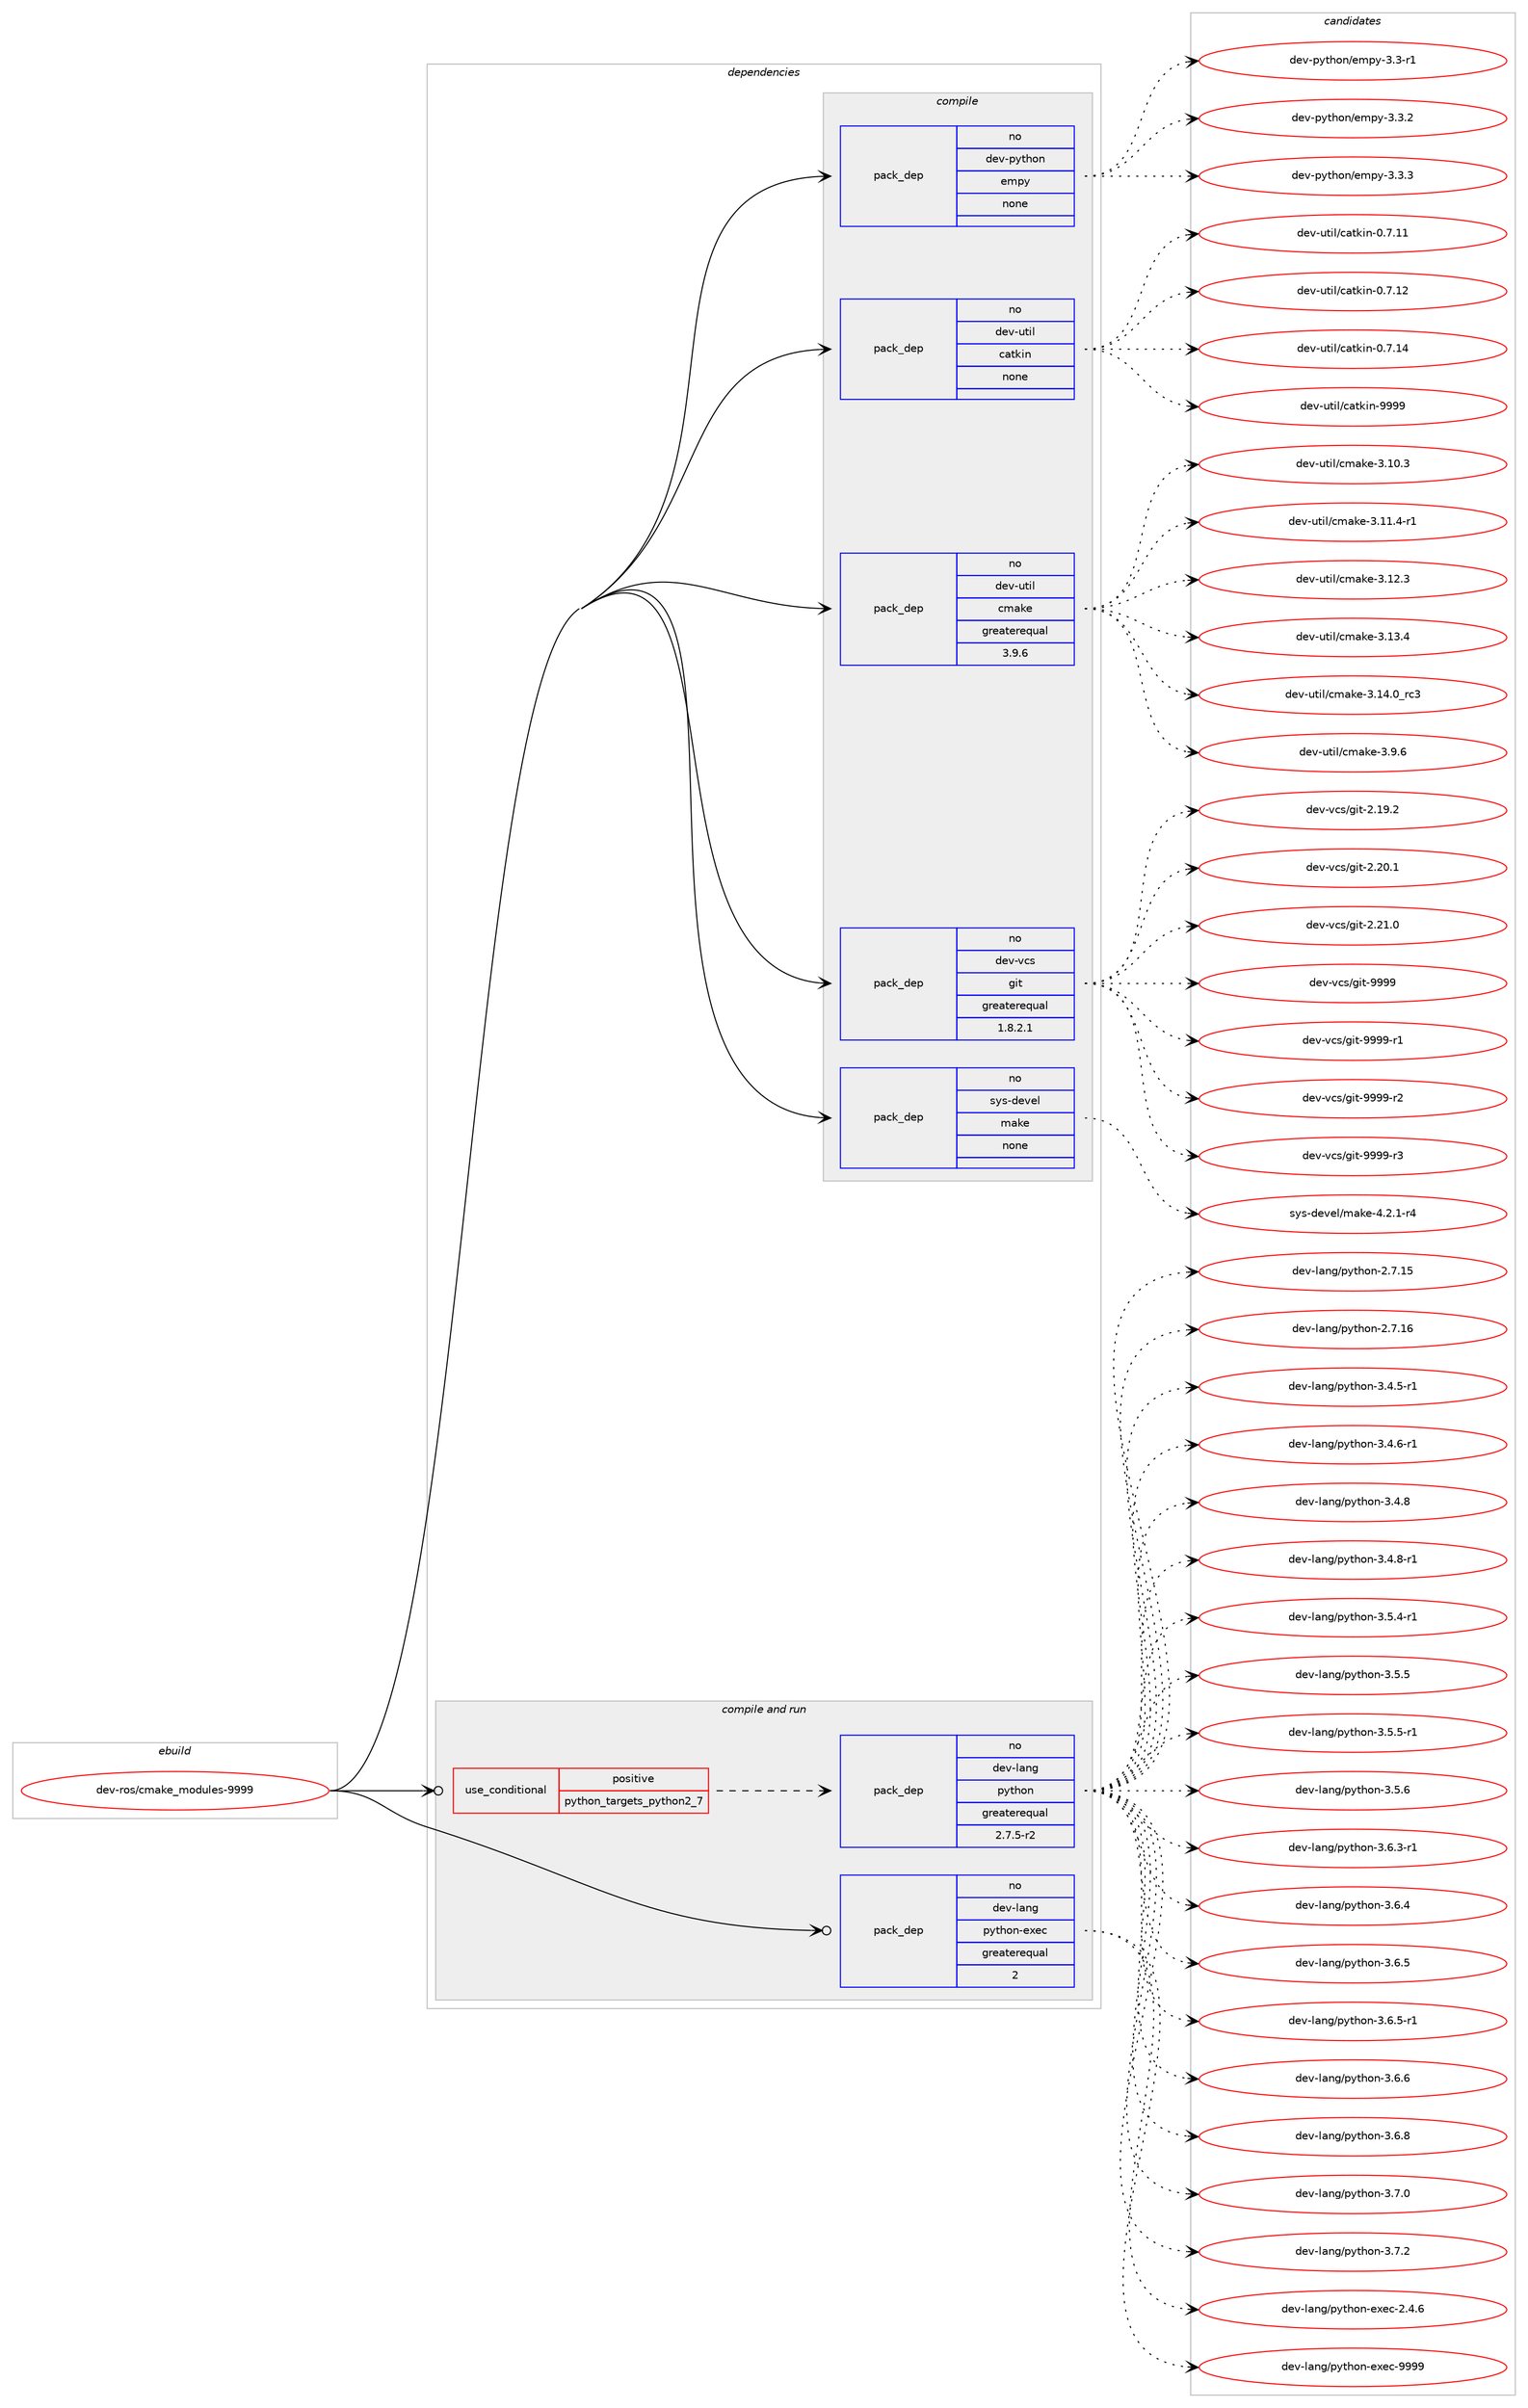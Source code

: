digraph prolog {

# *************
# Graph options
# *************

newrank=true;
concentrate=true;
compound=true;
graph [rankdir=LR,fontname=Helvetica,fontsize=10,ranksep=1.5];#, ranksep=2.5, nodesep=0.2];
edge  [arrowhead=vee];
node  [fontname=Helvetica,fontsize=10];

# **********
# The ebuild
# **********

subgraph cluster_leftcol {
color=gray;
rank=same;
label=<<i>ebuild</i>>;
id [label="dev-ros/cmake_modules-9999", color=red, width=4, href="../dev-ros/cmake_modules-9999.svg"];
}

# ****************
# The dependencies
# ****************

subgraph cluster_midcol {
color=gray;
label=<<i>dependencies</i>>;
subgraph cluster_compile {
fillcolor="#eeeeee";
style=filled;
label=<<i>compile</i>>;
subgraph pack1041677 {
dependency1453134 [label=<<TABLE BORDER="0" CELLBORDER="1" CELLSPACING="0" CELLPADDING="4" WIDTH="220"><TR><TD ROWSPAN="6" CELLPADDING="30">pack_dep</TD></TR><TR><TD WIDTH="110">no</TD></TR><TR><TD>dev-python</TD></TR><TR><TD>empy</TD></TR><TR><TD>none</TD></TR><TR><TD></TD></TR></TABLE>>, shape=none, color=blue];
}
id:e -> dependency1453134:w [weight=20,style="solid",arrowhead="vee"];
subgraph pack1041678 {
dependency1453135 [label=<<TABLE BORDER="0" CELLBORDER="1" CELLSPACING="0" CELLPADDING="4" WIDTH="220"><TR><TD ROWSPAN="6" CELLPADDING="30">pack_dep</TD></TR><TR><TD WIDTH="110">no</TD></TR><TR><TD>dev-util</TD></TR><TR><TD>catkin</TD></TR><TR><TD>none</TD></TR><TR><TD></TD></TR></TABLE>>, shape=none, color=blue];
}
id:e -> dependency1453135:w [weight=20,style="solid",arrowhead="vee"];
subgraph pack1041679 {
dependency1453136 [label=<<TABLE BORDER="0" CELLBORDER="1" CELLSPACING="0" CELLPADDING="4" WIDTH="220"><TR><TD ROWSPAN="6" CELLPADDING="30">pack_dep</TD></TR><TR><TD WIDTH="110">no</TD></TR><TR><TD>dev-util</TD></TR><TR><TD>cmake</TD></TR><TR><TD>greaterequal</TD></TR><TR><TD>3.9.6</TD></TR></TABLE>>, shape=none, color=blue];
}
id:e -> dependency1453136:w [weight=20,style="solid",arrowhead="vee"];
subgraph pack1041680 {
dependency1453137 [label=<<TABLE BORDER="0" CELLBORDER="1" CELLSPACING="0" CELLPADDING="4" WIDTH="220"><TR><TD ROWSPAN="6" CELLPADDING="30">pack_dep</TD></TR><TR><TD WIDTH="110">no</TD></TR><TR><TD>dev-vcs</TD></TR><TR><TD>git</TD></TR><TR><TD>greaterequal</TD></TR><TR><TD>1.8.2.1</TD></TR></TABLE>>, shape=none, color=blue];
}
id:e -> dependency1453137:w [weight=20,style="solid",arrowhead="vee"];
subgraph pack1041681 {
dependency1453138 [label=<<TABLE BORDER="0" CELLBORDER="1" CELLSPACING="0" CELLPADDING="4" WIDTH="220"><TR><TD ROWSPAN="6" CELLPADDING="30">pack_dep</TD></TR><TR><TD WIDTH="110">no</TD></TR><TR><TD>sys-devel</TD></TR><TR><TD>make</TD></TR><TR><TD>none</TD></TR><TR><TD></TD></TR></TABLE>>, shape=none, color=blue];
}
id:e -> dependency1453138:w [weight=20,style="solid",arrowhead="vee"];
}
subgraph cluster_compileandrun {
fillcolor="#eeeeee";
style=filled;
label=<<i>compile and run</i>>;
subgraph cond388067 {
dependency1453139 [label=<<TABLE BORDER="0" CELLBORDER="1" CELLSPACING="0" CELLPADDING="4"><TR><TD ROWSPAN="3" CELLPADDING="10">use_conditional</TD></TR><TR><TD>positive</TD></TR><TR><TD>python_targets_python2_7</TD></TR></TABLE>>, shape=none, color=red];
subgraph pack1041682 {
dependency1453140 [label=<<TABLE BORDER="0" CELLBORDER="1" CELLSPACING="0" CELLPADDING="4" WIDTH="220"><TR><TD ROWSPAN="6" CELLPADDING="30">pack_dep</TD></TR><TR><TD WIDTH="110">no</TD></TR><TR><TD>dev-lang</TD></TR><TR><TD>python</TD></TR><TR><TD>greaterequal</TD></TR><TR><TD>2.7.5-r2</TD></TR></TABLE>>, shape=none, color=blue];
}
dependency1453139:e -> dependency1453140:w [weight=20,style="dashed",arrowhead="vee"];
}
id:e -> dependency1453139:w [weight=20,style="solid",arrowhead="odotvee"];
subgraph pack1041683 {
dependency1453141 [label=<<TABLE BORDER="0" CELLBORDER="1" CELLSPACING="0" CELLPADDING="4" WIDTH="220"><TR><TD ROWSPAN="6" CELLPADDING="30">pack_dep</TD></TR><TR><TD WIDTH="110">no</TD></TR><TR><TD>dev-lang</TD></TR><TR><TD>python-exec</TD></TR><TR><TD>greaterequal</TD></TR><TR><TD>2</TD></TR></TABLE>>, shape=none, color=blue];
}
id:e -> dependency1453141:w [weight=20,style="solid",arrowhead="odotvee"];
}
subgraph cluster_run {
fillcolor="#eeeeee";
style=filled;
label=<<i>run</i>>;
}
}

# **************
# The candidates
# **************

subgraph cluster_choices {
rank=same;
color=gray;
label=<<i>candidates</i>>;

subgraph choice1041677 {
color=black;
nodesep=1;
choice1001011184511212111610411111047101109112121455146514511449 [label="dev-python/empy-3.3-r1", color=red, width=4,href="../dev-python/empy-3.3-r1.svg"];
choice1001011184511212111610411111047101109112121455146514650 [label="dev-python/empy-3.3.2", color=red, width=4,href="../dev-python/empy-3.3.2.svg"];
choice1001011184511212111610411111047101109112121455146514651 [label="dev-python/empy-3.3.3", color=red, width=4,href="../dev-python/empy-3.3.3.svg"];
dependency1453134:e -> choice1001011184511212111610411111047101109112121455146514511449:w [style=dotted,weight="100"];
dependency1453134:e -> choice1001011184511212111610411111047101109112121455146514650:w [style=dotted,weight="100"];
dependency1453134:e -> choice1001011184511212111610411111047101109112121455146514651:w [style=dotted,weight="100"];
}
subgraph choice1041678 {
color=black;
nodesep=1;
choice1001011184511711610510847999711610710511045484655464949 [label="dev-util/catkin-0.7.11", color=red, width=4,href="../dev-util/catkin-0.7.11.svg"];
choice1001011184511711610510847999711610710511045484655464950 [label="dev-util/catkin-0.7.12", color=red, width=4,href="../dev-util/catkin-0.7.12.svg"];
choice1001011184511711610510847999711610710511045484655464952 [label="dev-util/catkin-0.7.14", color=red, width=4,href="../dev-util/catkin-0.7.14.svg"];
choice100101118451171161051084799971161071051104557575757 [label="dev-util/catkin-9999", color=red, width=4,href="../dev-util/catkin-9999.svg"];
dependency1453135:e -> choice1001011184511711610510847999711610710511045484655464949:w [style=dotted,weight="100"];
dependency1453135:e -> choice1001011184511711610510847999711610710511045484655464950:w [style=dotted,weight="100"];
dependency1453135:e -> choice1001011184511711610510847999711610710511045484655464952:w [style=dotted,weight="100"];
dependency1453135:e -> choice100101118451171161051084799971161071051104557575757:w [style=dotted,weight="100"];
}
subgraph choice1041679 {
color=black;
nodesep=1;
choice1001011184511711610510847991099710710145514649484651 [label="dev-util/cmake-3.10.3", color=red, width=4,href="../dev-util/cmake-3.10.3.svg"];
choice10010111845117116105108479910997107101455146494946524511449 [label="dev-util/cmake-3.11.4-r1", color=red, width=4,href="../dev-util/cmake-3.11.4-r1.svg"];
choice1001011184511711610510847991099710710145514649504651 [label="dev-util/cmake-3.12.3", color=red, width=4,href="../dev-util/cmake-3.12.3.svg"];
choice1001011184511711610510847991099710710145514649514652 [label="dev-util/cmake-3.13.4", color=red, width=4,href="../dev-util/cmake-3.13.4.svg"];
choice1001011184511711610510847991099710710145514649524648951149951 [label="dev-util/cmake-3.14.0_rc3", color=red, width=4,href="../dev-util/cmake-3.14.0_rc3.svg"];
choice10010111845117116105108479910997107101455146574654 [label="dev-util/cmake-3.9.6", color=red, width=4,href="../dev-util/cmake-3.9.6.svg"];
dependency1453136:e -> choice1001011184511711610510847991099710710145514649484651:w [style=dotted,weight="100"];
dependency1453136:e -> choice10010111845117116105108479910997107101455146494946524511449:w [style=dotted,weight="100"];
dependency1453136:e -> choice1001011184511711610510847991099710710145514649504651:w [style=dotted,weight="100"];
dependency1453136:e -> choice1001011184511711610510847991099710710145514649514652:w [style=dotted,weight="100"];
dependency1453136:e -> choice1001011184511711610510847991099710710145514649524648951149951:w [style=dotted,weight="100"];
dependency1453136:e -> choice10010111845117116105108479910997107101455146574654:w [style=dotted,weight="100"];
}
subgraph choice1041680 {
color=black;
nodesep=1;
choice10010111845118991154710310511645504649574650 [label="dev-vcs/git-2.19.2", color=red, width=4,href="../dev-vcs/git-2.19.2.svg"];
choice10010111845118991154710310511645504650484649 [label="dev-vcs/git-2.20.1", color=red, width=4,href="../dev-vcs/git-2.20.1.svg"];
choice10010111845118991154710310511645504650494648 [label="dev-vcs/git-2.21.0", color=red, width=4,href="../dev-vcs/git-2.21.0.svg"];
choice1001011184511899115471031051164557575757 [label="dev-vcs/git-9999", color=red, width=4,href="../dev-vcs/git-9999.svg"];
choice10010111845118991154710310511645575757574511449 [label="dev-vcs/git-9999-r1", color=red, width=4,href="../dev-vcs/git-9999-r1.svg"];
choice10010111845118991154710310511645575757574511450 [label="dev-vcs/git-9999-r2", color=red, width=4,href="../dev-vcs/git-9999-r2.svg"];
choice10010111845118991154710310511645575757574511451 [label="dev-vcs/git-9999-r3", color=red, width=4,href="../dev-vcs/git-9999-r3.svg"];
dependency1453137:e -> choice10010111845118991154710310511645504649574650:w [style=dotted,weight="100"];
dependency1453137:e -> choice10010111845118991154710310511645504650484649:w [style=dotted,weight="100"];
dependency1453137:e -> choice10010111845118991154710310511645504650494648:w [style=dotted,weight="100"];
dependency1453137:e -> choice1001011184511899115471031051164557575757:w [style=dotted,weight="100"];
dependency1453137:e -> choice10010111845118991154710310511645575757574511449:w [style=dotted,weight="100"];
dependency1453137:e -> choice10010111845118991154710310511645575757574511450:w [style=dotted,weight="100"];
dependency1453137:e -> choice10010111845118991154710310511645575757574511451:w [style=dotted,weight="100"];
}
subgraph choice1041681 {
color=black;
nodesep=1;
choice1151211154510010111810110847109971071014552465046494511452 [label="sys-devel/make-4.2.1-r4", color=red, width=4,href="../sys-devel/make-4.2.1-r4.svg"];
dependency1453138:e -> choice1151211154510010111810110847109971071014552465046494511452:w [style=dotted,weight="100"];
}
subgraph choice1041682 {
color=black;
nodesep=1;
choice10010111845108971101034711212111610411111045504655464953 [label="dev-lang/python-2.7.15", color=red, width=4,href="../dev-lang/python-2.7.15.svg"];
choice10010111845108971101034711212111610411111045504655464954 [label="dev-lang/python-2.7.16", color=red, width=4,href="../dev-lang/python-2.7.16.svg"];
choice1001011184510897110103471121211161041111104551465246534511449 [label="dev-lang/python-3.4.5-r1", color=red, width=4,href="../dev-lang/python-3.4.5-r1.svg"];
choice1001011184510897110103471121211161041111104551465246544511449 [label="dev-lang/python-3.4.6-r1", color=red, width=4,href="../dev-lang/python-3.4.6-r1.svg"];
choice100101118451089711010347112121116104111110455146524656 [label="dev-lang/python-3.4.8", color=red, width=4,href="../dev-lang/python-3.4.8.svg"];
choice1001011184510897110103471121211161041111104551465246564511449 [label="dev-lang/python-3.4.8-r1", color=red, width=4,href="../dev-lang/python-3.4.8-r1.svg"];
choice1001011184510897110103471121211161041111104551465346524511449 [label="dev-lang/python-3.5.4-r1", color=red, width=4,href="../dev-lang/python-3.5.4-r1.svg"];
choice100101118451089711010347112121116104111110455146534653 [label="dev-lang/python-3.5.5", color=red, width=4,href="../dev-lang/python-3.5.5.svg"];
choice1001011184510897110103471121211161041111104551465346534511449 [label="dev-lang/python-3.5.5-r1", color=red, width=4,href="../dev-lang/python-3.5.5-r1.svg"];
choice100101118451089711010347112121116104111110455146534654 [label="dev-lang/python-3.5.6", color=red, width=4,href="../dev-lang/python-3.5.6.svg"];
choice1001011184510897110103471121211161041111104551465446514511449 [label="dev-lang/python-3.6.3-r1", color=red, width=4,href="../dev-lang/python-3.6.3-r1.svg"];
choice100101118451089711010347112121116104111110455146544652 [label="dev-lang/python-3.6.4", color=red, width=4,href="../dev-lang/python-3.6.4.svg"];
choice100101118451089711010347112121116104111110455146544653 [label="dev-lang/python-3.6.5", color=red, width=4,href="../dev-lang/python-3.6.5.svg"];
choice1001011184510897110103471121211161041111104551465446534511449 [label="dev-lang/python-3.6.5-r1", color=red, width=4,href="../dev-lang/python-3.6.5-r1.svg"];
choice100101118451089711010347112121116104111110455146544654 [label="dev-lang/python-3.6.6", color=red, width=4,href="../dev-lang/python-3.6.6.svg"];
choice100101118451089711010347112121116104111110455146544656 [label="dev-lang/python-3.6.8", color=red, width=4,href="../dev-lang/python-3.6.8.svg"];
choice100101118451089711010347112121116104111110455146554648 [label="dev-lang/python-3.7.0", color=red, width=4,href="../dev-lang/python-3.7.0.svg"];
choice100101118451089711010347112121116104111110455146554650 [label="dev-lang/python-3.7.2", color=red, width=4,href="../dev-lang/python-3.7.2.svg"];
dependency1453140:e -> choice10010111845108971101034711212111610411111045504655464953:w [style=dotted,weight="100"];
dependency1453140:e -> choice10010111845108971101034711212111610411111045504655464954:w [style=dotted,weight="100"];
dependency1453140:e -> choice1001011184510897110103471121211161041111104551465246534511449:w [style=dotted,weight="100"];
dependency1453140:e -> choice1001011184510897110103471121211161041111104551465246544511449:w [style=dotted,weight="100"];
dependency1453140:e -> choice100101118451089711010347112121116104111110455146524656:w [style=dotted,weight="100"];
dependency1453140:e -> choice1001011184510897110103471121211161041111104551465246564511449:w [style=dotted,weight="100"];
dependency1453140:e -> choice1001011184510897110103471121211161041111104551465346524511449:w [style=dotted,weight="100"];
dependency1453140:e -> choice100101118451089711010347112121116104111110455146534653:w [style=dotted,weight="100"];
dependency1453140:e -> choice1001011184510897110103471121211161041111104551465346534511449:w [style=dotted,weight="100"];
dependency1453140:e -> choice100101118451089711010347112121116104111110455146534654:w [style=dotted,weight="100"];
dependency1453140:e -> choice1001011184510897110103471121211161041111104551465446514511449:w [style=dotted,weight="100"];
dependency1453140:e -> choice100101118451089711010347112121116104111110455146544652:w [style=dotted,weight="100"];
dependency1453140:e -> choice100101118451089711010347112121116104111110455146544653:w [style=dotted,weight="100"];
dependency1453140:e -> choice1001011184510897110103471121211161041111104551465446534511449:w [style=dotted,weight="100"];
dependency1453140:e -> choice100101118451089711010347112121116104111110455146544654:w [style=dotted,weight="100"];
dependency1453140:e -> choice100101118451089711010347112121116104111110455146544656:w [style=dotted,weight="100"];
dependency1453140:e -> choice100101118451089711010347112121116104111110455146554648:w [style=dotted,weight="100"];
dependency1453140:e -> choice100101118451089711010347112121116104111110455146554650:w [style=dotted,weight="100"];
}
subgraph choice1041683 {
color=black;
nodesep=1;
choice1001011184510897110103471121211161041111104510112010199455046524654 [label="dev-lang/python-exec-2.4.6", color=red, width=4,href="../dev-lang/python-exec-2.4.6.svg"];
choice10010111845108971101034711212111610411111045101120101994557575757 [label="dev-lang/python-exec-9999", color=red, width=4,href="../dev-lang/python-exec-9999.svg"];
dependency1453141:e -> choice1001011184510897110103471121211161041111104510112010199455046524654:w [style=dotted,weight="100"];
dependency1453141:e -> choice10010111845108971101034711212111610411111045101120101994557575757:w [style=dotted,weight="100"];
}
}

}
